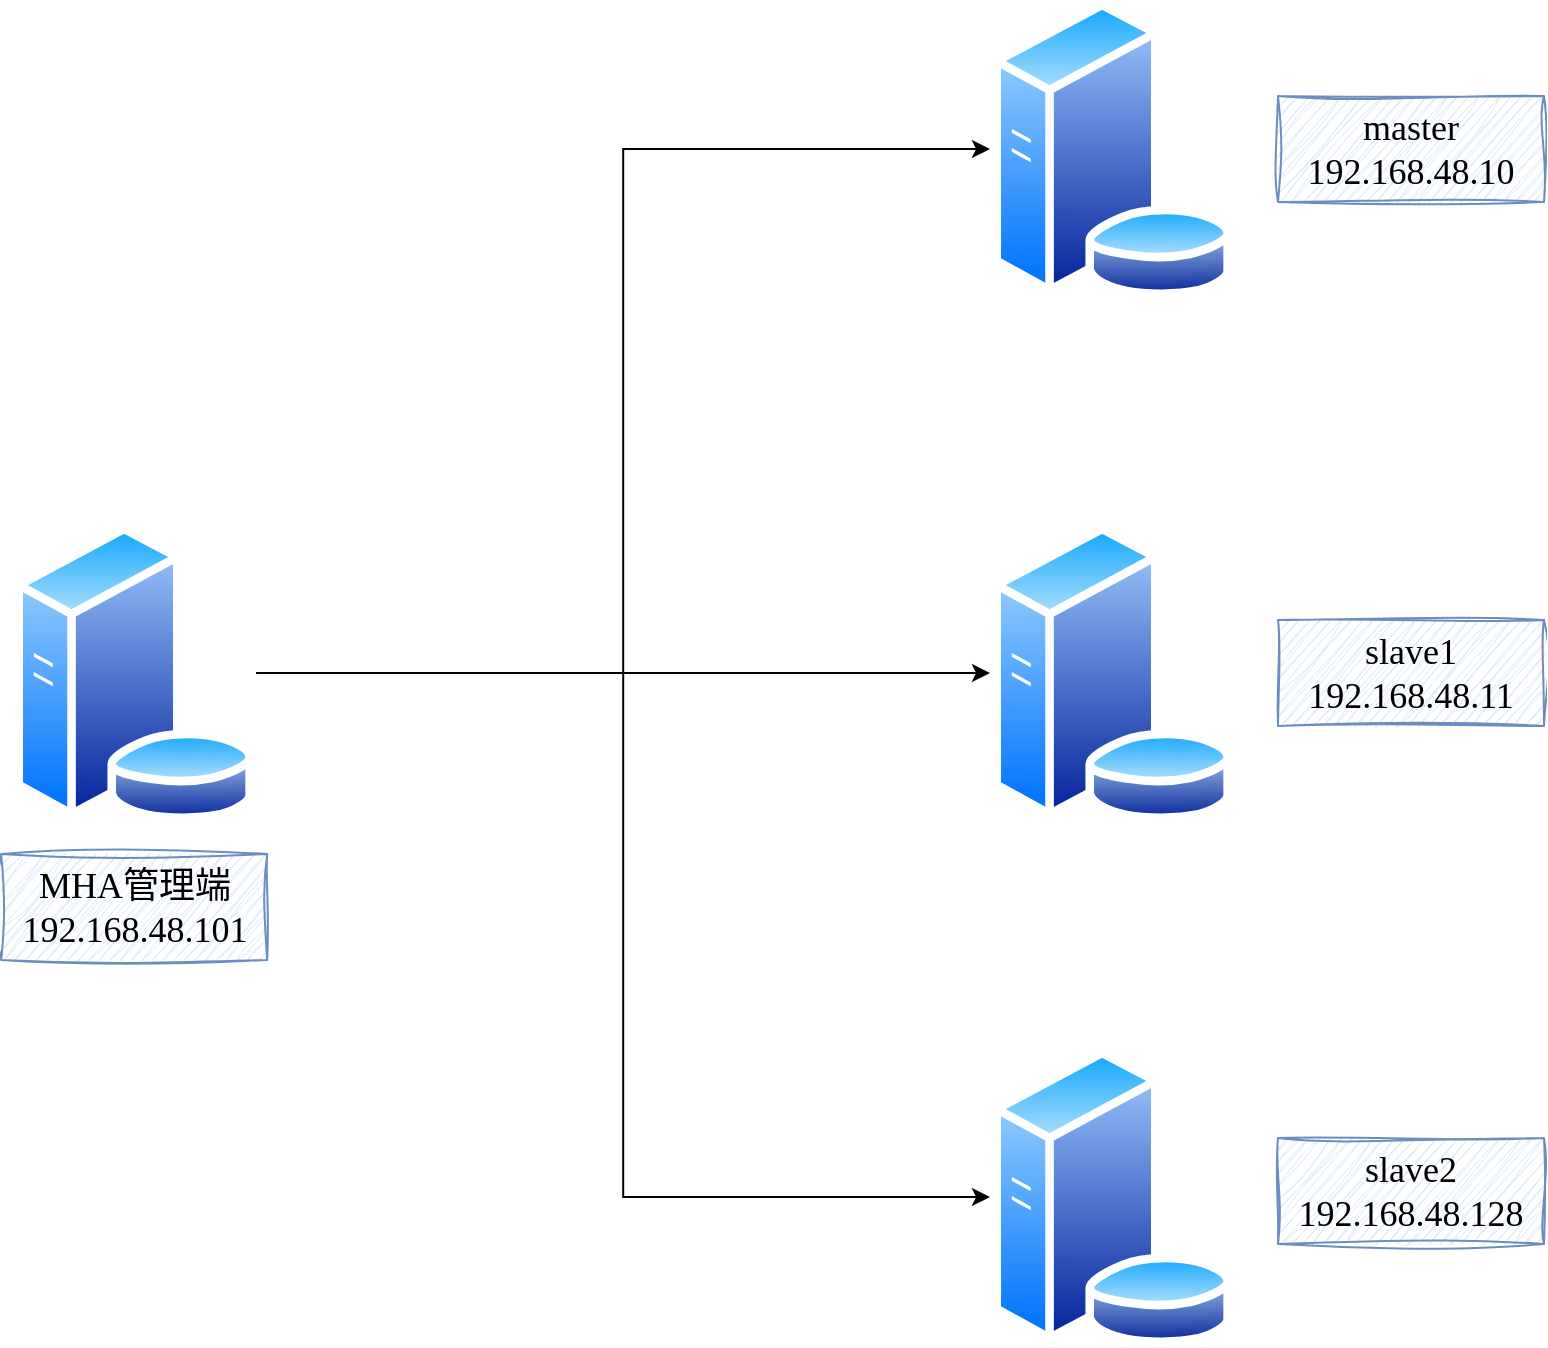 <mxfile version="26.2.2">
  <diagram name="第 1 页" id="0SB0jY0fwp9yfyI5Y1j4">
    <mxGraphModel dx="2072" dy="1164" grid="0" gridSize="10" guides="1" tooltips="1" connect="1" arrows="1" fold="1" page="0" pageScale="1" pageWidth="827" pageHeight="1169" math="0" shadow="0">
      <root>
        <mxCell id="0" />
        <mxCell id="1" parent="0" />
        <mxCell id="82POA8v6se_Lo2jtQxUx-8" style="edgeStyle=orthogonalEdgeStyle;rounded=0;orthogonalLoop=1;jettySize=auto;html=1;entryX=0;entryY=0.5;entryDx=0;entryDy=0;" edge="1" parent="1" source="82POA8v6se_Lo2jtQxUx-2" target="82POA8v6se_Lo2jtQxUx-6">
          <mxGeometry relative="1" as="geometry" />
        </mxCell>
        <mxCell id="82POA8v6se_Lo2jtQxUx-9" style="edgeStyle=orthogonalEdgeStyle;rounded=0;orthogonalLoop=1;jettySize=auto;html=1;entryX=0;entryY=0.5;entryDx=0;entryDy=0;" edge="1" parent="1" source="82POA8v6se_Lo2jtQxUx-2" target="82POA8v6se_Lo2jtQxUx-3">
          <mxGeometry relative="1" as="geometry" />
        </mxCell>
        <mxCell id="82POA8v6se_Lo2jtQxUx-10" style="edgeStyle=orthogonalEdgeStyle;rounded=0;orthogonalLoop=1;jettySize=auto;html=1;entryX=0;entryY=0.5;entryDx=0;entryDy=0;" edge="1" parent="1" source="82POA8v6se_Lo2jtQxUx-2" target="82POA8v6se_Lo2jtQxUx-7">
          <mxGeometry relative="1" as="geometry" />
        </mxCell>
        <mxCell id="82POA8v6se_Lo2jtQxUx-2" value="" style="image;aspect=fixed;perimeter=ellipsePerimeter;html=1;align=center;shadow=0;dashed=0;spacingTop=3;image=img/lib/active_directory/database_server.svg;" vertex="1" parent="1">
          <mxGeometry x="-377" y="-69" width="122.18" height="149" as="geometry" />
        </mxCell>
        <mxCell id="82POA8v6se_Lo2jtQxUx-3" value="" style="image;aspect=fixed;perimeter=ellipsePerimeter;html=1;align=center;shadow=0;dashed=0;spacingTop=3;image=img/lib/active_directory/database_server.svg;" vertex="1" parent="1">
          <mxGeometry x="112" y="-331" width="122.18" height="149" as="geometry" />
        </mxCell>
        <mxCell id="82POA8v6se_Lo2jtQxUx-6" value="" style="image;aspect=fixed;perimeter=ellipsePerimeter;html=1;align=center;shadow=0;dashed=0;spacingTop=3;image=img/lib/active_directory/database_server.svg;" vertex="1" parent="1">
          <mxGeometry x="112" y="-69" width="122.18" height="149" as="geometry" />
        </mxCell>
        <mxCell id="82POA8v6se_Lo2jtQxUx-7" value="" style="image;aspect=fixed;perimeter=ellipsePerimeter;html=1;align=center;shadow=0;dashed=0;spacingTop=3;image=img/lib/active_directory/database_server.svg;" vertex="1" parent="1">
          <mxGeometry x="112" y="193" width="122.18" height="149" as="geometry" />
        </mxCell>
        <mxCell id="82POA8v6se_Lo2jtQxUx-11" value="&lt;div&gt;&lt;font face=&quot;幼圆&quot;&gt;MHA管理端&lt;/font&gt;&lt;/div&gt;&lt;font face=&quot;幼圆&quot;&gt;192.168.48.101&lt;/font&gt;" style="rounded=0;whiteSpace=wrap;html=1;fillStyle=hatch;sketch=1;curveFitting=1;jiggle=2;fillColor=#dae8fc;strokeColor=#6c8ebf;fontSize=18;" vertex="1" parent="1">
          <mxGeometry x="-382.41" y="96" width="133" height="53" as="geometry" />
        </mxCell>
        <mxCell id="82POA8v6se_Lo2jtQxUx-12" value="&lt;div&gt;&lt;font face=&quot;幼圆&quot;&gt;&lt;span&gt;master&lt;/span&gt;&lt;/font&gt;&lt;/div&gt;&lt;div&gt;&lt;font face=&quot;幼圆&quot;&gt;&lt;span&gt;192.168.48.10&lt;/span&gt;&lt;/font&gt;&lt;/div&gt;" style="rounded=0;whiteSpace=wrap;html=1;fillStyle=hatch;sketch=1;curveFitting=1;jiggle=2;fillColor=#dae8fc;strokeColor=#6c8ebf;fontSize=18;" vertex="1" parent="1">
          <mxGeometry x="256.0" y="-283" width="133" height="53" as="geometry" />
        </mxCell>
        <mxCell id="82POA8v6se_Lo2jtQxUx-13" value="&lt;div&gt;&lt;font face=&quot;幼圆&quot;&gt;&lt;span&gt;slave1&lt;/span&gt;&lt;/font&gt;&lt;/div&gt;&lt;div&gt;&lt;font face=&quot;幼圆&quot;&gt;&lt;span&gt;192.168.48.11&lt;/span&gt;&lt;/font&gt;&lt;/div&gt;" style="rounded=0;whiteSpace=wrap;html=1;fillStyle=hatch;sketch=1;curveFitting=1;jiggle=2;fillColor=#dae8fc;strokeColor=#6c8ebf;fontSize=18;" vertex="1" parent="1">
          <mxGeometry x="256.0" y="-21" width="133" height="53" as="geometry" />
        </mxCell>
        <mxCell id="82POA8v6se_Lo2jtQxUx-14" value="&lt;div&gt;&lt;font face=&quot;幼圆&quot;&gt;&lt;span&gt;slave2&lt;/span&gt;&lt;/font&gt;&lt;/div&gt;&lt;div&gt;&lt;font face=&quot;幼圆&quot;&gt;&lt;span&gt;192.168.48.128&lt;/span&gt;&lt;/font&gt;&lt;/div&gt;" style="rounded=0;whiteSpace=wrap;html=1;fillStyle=hatch;sketch=1;curveFitting=1;jiggle=2;fillColor=#dae8fc;strokeColor=#6c8ebf;fontSize=18;" vertex="1" parent="1">
          <mxGeometry x="256.0" y="238" width="133" height="53" as="geometry" />
        </mxCell>
      </root>
    </mxGraphModel>
  </diagram>
</mxfile>
